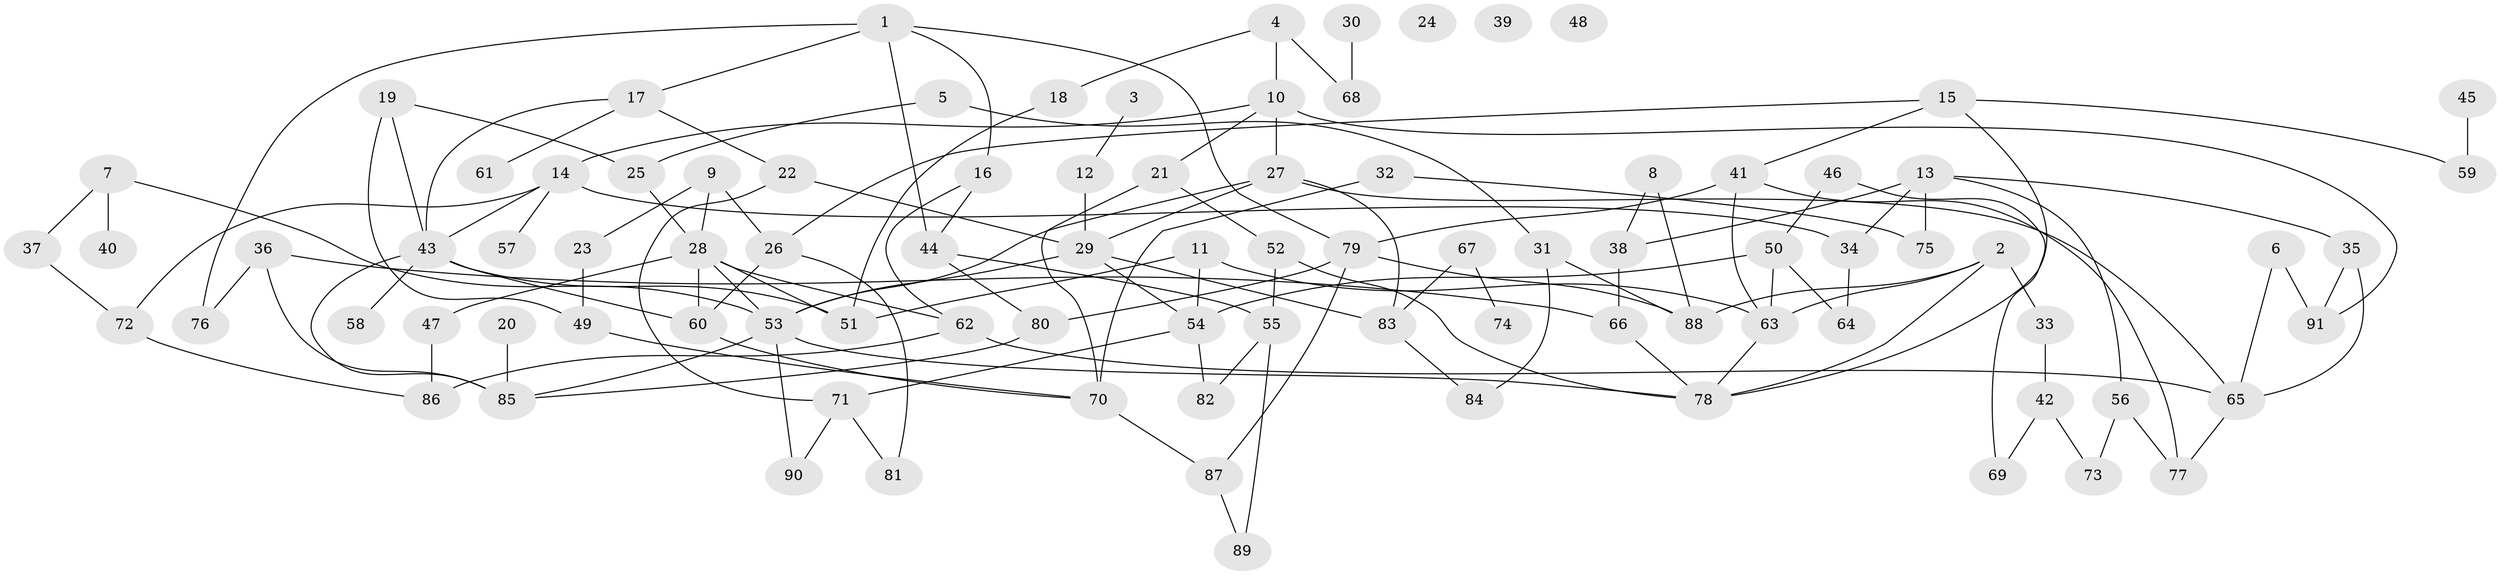 // coarse degree distribution, {7: 0.03508771929824561, 6: 0.08771929824561403, 1: 0.14035087719298245, 3: 0.2982456140350877, 2: 0.12280701754385964, 8: 0.03508771929824561, 5: 0.10526315789473684, 4: 0.08771929824561403, 0: 0.05263157894736842, 12: 0.017543859649122806, 9: 0.017543859649122806}
// Generated by graph-tools (version 1.1) at 2025/41/03/06/25 10:41:22]
// undirected, 91 vertices, 138 edges
graph export_dot {
graph [start="1"]
  node [color=gray90,style=filled];
  1;
  2;
  3;
  4;
  5;
  6;
  7;
  8;
  9;
  10;
  11;
  12;
  13;
  14;
  15;
  16;
  17;
  18;
  19;
  20;
  21;
  22;
  23;
  24;
  25;
  26;
  27;
  28;
  29;
  30;
  31;
  32;
  33;
  34;
  35;
  36;
  37;
  38;
  39;
  40;
  41;
  42;
  43;
  44;
  45;
  46;
  47;
  48;
  49;
  50;
  51;
  52;
  53;
  54;
  55;
  56;
  57;
  58;
  59;
  60;
  61;
  62;
  63;
  64;
  65;
  66;
  67;
  68;
  69;
  70;
  71;
  72;
  73;
  74;
  75;
  76;
  77;
  78;
  79;
  80;
  81;
  82;
  83;
  84;
  85;
  86;
  87;
  88;
  89;
  90;
  91;
  1 -- 16;
  1 -- 17;
  1 -- 44;
  1 -- 76;
  1 -- 79;
  2 -- 33;
  2 -- 63;
  2 -- 78;
  2 -- 88;
  3 -- 12;
  4 -- 10;
  4 -- 18;
  4 -- 68;
  5 -- 25;
  5 -- 31;
  6 -- 65;
  6 -- 91;
  7 -- 37;
  7 -- 40;
  7 -- 53;
  8 -- 38;
  8 -- 88;
  9 -- 23;
  9 -- 26;
  9 -- 28;
  10 -- 14;
  10 -- 21;
  10 -- 27;
  10 -- 91;
  11 -- 51;
  11 -- 54;
  11 -- 63;
  12 -- 29;
  13 -- 34;
  13 -- 35;
  13 -- 38;
  13 -- 56;
  13 -- 75;
  14 -- 34;
  14 -- 43;
  14 -- 57;
  14 -- 72;
  15 -- 26;
  15 -- 41;
  15 -- 59;
  15 -- 78;
  16 -- 44;
  16 -- 62;
  17 -- 22;
  17 -- 43;
  17 -- 61;
  18 -- 51;
  19 -- 25;
  19 -- 43;
  19 -- 49;
  20 -- 85;
  21 -- 52;
  21 -- 70;
  22 -- 29;
  22 -- 71;
  23 -- 49;
  25 -- 28;
  26 -- 60;
  26 -- 81;
  27 -- 29;
  27 -- 53;
  27 -- 65;
  27 -- 83;
  28 -- 47;
  28 -- 51;
  28 -- 53;
  28 -- 60;
  28 -- 62;
  29 -- 53;
  29 -- 54;
  29 -- 83;
  30 -- 68;
  31 -- 84;
  31 -- 88;
  32 -- 70;
  32 -- 75;
  33 -- 42;
  34 -- 64;
  35 -- 65;
  35 -- 91;
  36 -- 66;
  36 -- 76;
  36 -- 85;
  37 -- 72;
  38 -- 66;
  41 -- 63;
  41 -- 77;
  41 -- 79;
  42 -- 69;
  42 -- 73;
  43 -- 51;
  43 -- 58;
  43 -- 60;
  43 -- 85;
  44 -- 55;
  44 -- 80;
  45 -- 59;
  46 -- 50;
  46 -- 69;
  47 -- 86;
  49 -- 70;
  50 -- 54;
  50 -- 63;
  50 -- 64;
  52 -- 55;
  52 -- 78;
  53 -- 78;
  53 -- 85;
  53 -- 90;
  54 -- 71;
  54 -- 82;
  55 -- 82;
  55 -- 89;
  56 -- 73;
  56 -- 77;
  60 -- 70;
  62 -- 65;
  62 -- 86;
  63 -- 78;
  65 -- 77;
  66 -- 78;
  67 -- 74;
  67 -- 83;
  70 -- 87;
  71 -- 81;
  71 -- 90;
  72 -- 86;
  79 -- 80;
  79 -- 87;
  79 -- 88;
  80 -- 85;
  83 -- 84;
  87 -- 89;
}
